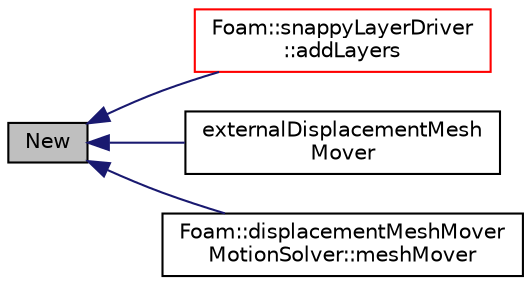 digraph "New"
{
  bgcolor="transparent";
  edge [fontname="Helvetica",fontsize="10",labelfontname="Helvetica",labelfontsize="10"];
  node [fontname="Helvetica",fontsize="10",shape=record];
  rankdir="LR";
  Node108 [label="New",height=0.2,width=0.4,color="black", fillcolor="grey75", style="filled", fontcolor="black"];
  Node108 -> Node109 [dir="back",color="midnightblue",fontsize="10",style="solid",fontname="Helvetica"];
  Node109 [label="Foam::snappyLayerDriver\l::addLayers",height=0.2,width=0.4,color="red",URL="$a25909.html#a2654851d1ffedc26e8ff1424f7097ba6",tooltip="Add cell layers. "];
  Node108 -> Node112 [dir="back",color="midnightblue",fontsize="10",style="solid",fontname="Helvetica"];
  Node112 [label="externalDisplacementMesh\lMover",height=0.2,width=0.4,color="black",URL="$a25845.html#a987d51a6d5bd08b853f93c6c325779d0",tooltip="Construct from dictionary and displacement field. Dictionary is. "];
  Node108 -> Node113 [dir="back",color="midnightblue",fontsize="10",style="solid",fontname="Helvetica"];
  Node113 [label="Foam::displacementMeshMover\lMotionSolver::meshMover",height=0.2,width=0.4,color="black",URL="$a25841.html#a78a8dc311f0ab4993157828d0d3109f8"];
}
